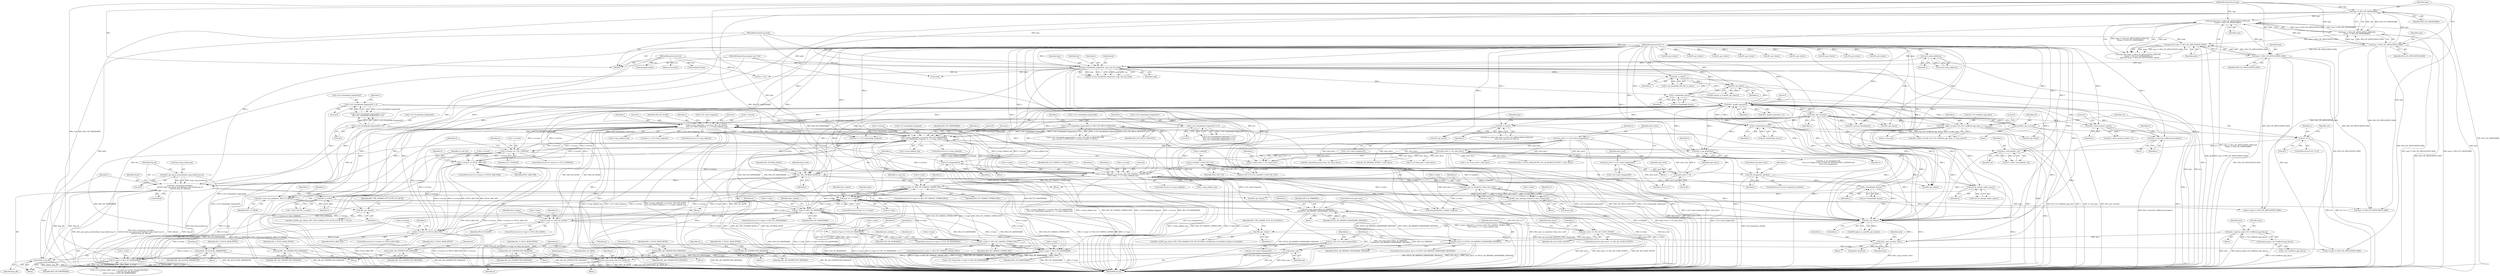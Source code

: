 digraph "0_openssl_103b171d8fc282ef435f8de9afbf7782e312961f_3@pointer" {
"1001699" [label="(Call,ssl3_send_alert(s,SSL3_AL_FATAL,al))"];
"1000355" [label="(Call,dtls1_handle_timeout(s))"];
"1001220" [label="(Call,SSL_in_init(s))"];
"1001204" [label="(Call,dtls1_retransmit_message(s,\n\t\t\t\t\t\t\t\t\t\t dtls1_get_queue_priority(frag->msg_header.seq, 0),\n\t\t\t\t\t\t\t\t\t\t frag_off, &found))"];
"1000374" [label="(Call,dtls1_get_record(s))"];
"1000157" [label="(MethodParameterIn,SSL *s)"];
"1001067" [label="(Call,s->msg_callback(0, s->version, SSL3_RT_ALERT, \n\t\t\t\ts->d1->alert_fragment, 2, s, s->msg_callback_arg))"];
"1000916" [label="(Call,s->msg_callback(0, s->version, SSL3_RT_HANDSHAKE, \n\t\t\t\ts->d1->handshake_fragment, 4, s, s->msg_callback_arg))"];
"1001598" [label="(Call,s->version == TLS1_VERSION)"];
"1001414" [label="(Call,s->version == DTLS1_BAD_VER)"];
"1001323" [label="(Call,s->version == DTLS1_BAD_VER)"];
"1001368" [label="(Call,s->msg_callback(0, s->version, SSL3_RT_CHANGE_CIPHER_SPEC, \n\t\t\t\trr->data, 1, s, s->msg_callback_arg))"];
"1001305" [label="(Call,rr->type == SSL3_RT_CHANGE_CIPHER_SPEC)"];
"1000672" [label="(Call,rr->type == SSL3_RT_ALERT)"];
"1000641" [label="(Call,rr->type == SSL3_RT_HANDSHAKE)"];
"1000473" [label="(Call,type == rr->type)"];
"1000216" [label="(Call,have_handshake_fragment(s, type, buf, len, peek))"];
"1000185" [label="(Call,ssl3_setup_buffers(s))"];
"1000192" [label="(Call,type && (type != SSL3_RT_APPLICATION_DATA) && \n\t\t(type != SSL3_RT_HANDSHAKE))"];
"1000198" [label="(Call,type != SSL3_RT_HANDSHAKE)"];
"1000195" [label="(Call,type != SSL3_RT_APPLICATION_DATA)"];
"1000158" [label="(MethodParameterIn,int type)"];
"1000194" [label="(Call,(type != SSL3_RT_APPLICATION_DATA) && \n\t\t(type != SSL3_RT_HANDSHAKE))"];
"1000203" [label="(Call,type != SSL3_RT_APPLICATION_DATA)"];
"1000159" [label="(MethodParameterIn,unsigned char *buf)"];
"1000160" [label="(MethodParameterIn,int len)"];
"1000201" [label="(Call,peek && (type != SSL3_RT_APPLICATION_DATA))"];
"1000161" [label="(MethodParameterIn,int peek)"];
"1000401" [label="(Call,rr->type != SSL3_RT_HANDSHAKE)"];
"1000420" [label="(Call,rr->type != SSL3_RT_HANDSHAKE)"];
"1000732" [label="(Call,rr->type != SSL3_RT_CHANGE_CIPHER_SPEC)"];
"1000703" [label="(Call,rr->type == TLS1_RT_HEARTBEAT)"];
"1001316" [label="(Call,dtls1_get_ccs_header(rr->data, &ccs_hdr))"];
"1001447" [label="(Call,dtls1_get_message_header(rr->data, &msg_hdr))"];
"1001344" [label="(Call,rr->data[0] != SSL3_MT_CCS)"];
"1000886" [label="(Call,s->d1->handshake_fragment[2] != 0)"];
"1000895" [label="(Call,s->d1->handshake_fragment[3] != 0)"];
"1000844" [label="(Call,s->d1->handshake_fragment[0] == SSL3_MT_HELLO_REQUEST)"];
"1000876" [label="(Call,s->d1->handshake_fragment[1] != 0)"];
"1001122" [label="(Call,cb(s, SSL_CB_READ_ALERT, j))"];
"1001115" [label="(Call,j = (alert_level << 8) | alert_descr)"];
"1001117" [label="(Call,(alert_level << 8) | alert_descr)"];
"1001118" [label="(Call,alert_level << 8)"];
"1001037" [label="(Call,alert_level = s->d1->alert_fragment[0])"];
"1001047" [label="(Call,alert_descr = s->d1->alert_fragment[1])"];
"1001206" [label="(Call,dtls1_get_queue_priority(frag->msg_header.seq, 0))"];
"1001201" [label="(Call,n2l3(p, frag_off))"];
"1001198" [label="(Call,n2s(p, seq))"];
"1001188" [label="(Call,*p = &(s->d1->alert_fragment[2]))"];
"1000971" [label="(Call,s->handshake_func(s))"];
"1000966" [label="(Call,ssl3_renegotiate_check(s))"];
"1000963" [label="(Call,ssl3_renegotiate(s))"];
"1000934" [label="(Call,SSL_is_init_finished(s))"];
"1000235" [label="(Call,SSL_get_rbio(s))"];
"1000231" [label="(Call,SSL_in_init(s))"];
"1000383" [label="(Call,dtls1_read_failed(s, ret))"];
"1000377" [label="(Call,ret <= 0)"];
"1000372" [label="(Call,ret=dtls1_get_record(s))"];
"1001535" [label="(Call,s->handshake_func(s))"];
"1000428" [label="(Call,dtls1_buffer_record(s, &(s->d1->buffered_app_data), rr->seq_num))"];
"1001223" [label="(Call,ssl3_send_alert(s,SSL3_AL_WARNING,\n\t\t\t\t\t\tDTLS1_AD_MISSING_HANDSHAKE_MESSAGE))"];
"1001181" [label="(Call,alert_descr == DTLS1_AD_MISSING_HANDSHAKE_MESSAGE)"];
"1001139" [label="(Call,alert_descr == SSL_AD_CLOSE_NOTIFY)"];
"1000259" [label="(Call,s->handshake_func(s))"];
"1001426" [label="(Call,SSL_get_wbio(s))"];
"1001410" [label="(Call,dtls1_reset_seq_numbers(s, SSL3_CC_READ))"];
"1001407" [label="(Call,ssl3_do_change_cipher_spec(s))"];
"1001485" [label="(Call,dtls1_retransmit_buffered_messages(s))"];
"1001479" [label="(Call,dtls1_check_timeout_num(s))"];
"1000344" [label="(Call,dtls1_copy_record(s, item))"];
"1000333" [label="(Call,SSL_get_rbio(s))"];
"1000321" [label="(Call,SSL_get_rbio(s))"];
"1000306" [label="(Call,item = pqueue_pop(s->d1->buffered_app_data.q))"];
"1000308" [label="(Call,pqueue_pop(s->d1->buffered_app_data.q))"];
"1000481" [label="(Call,SSL_in_init(s))"];
"1001277" [label="(Call,al=SSL_AD_ILLEGAL_PARAMETER)"];
"1001620" [label="(Call,al=SSL_AD_UNEXPECTED_MESSAGE)"];
"1000493" [label="(Call,al=SSL_AD_UNEXPECTED_MESSAGE)"];
"1001610" [label="(Call,al=SSL_AD_UNEXPECTED_MESSAGE)"];
"1000769" [label="(Call,al=SSL_AD_UNEXPECTED_MESSAGE)"];
"1001691" [label="(Call,al=SSL_AD_UNEXPECTED_MESSAGE)"];
"1001116" [label="(Identifier,j)"];
"1001693" [label="(Identifier,SSL_AD_UNEXPECTED_MESSAGE)"];
"1001080" [label="(Call,s->msg_callback_arg)"];
"1000967" [label="(Identifier,s)"];
"1001183" [label="(Identifier,DTLS1_AD_MISSING_HANDSHAKE_MESSAGE)"];
"1001246" [label="(Call,SSLerr(SSL_F_DTLS1_READ_BYTES, SSL_AD_REASON_OFFSET + alert_descr))"];
"1000731" [label="(ControlStructure,if (rr->type != SSL3_RT_CHANGE_CIPHER_SPEC))"];
"1000335" [label="(Identifier,BIO_CTRL_DGRAM_SCTP_SET_RCVINFO)"];
"1000604" [label="(Call,SSL_get_rbio(s))"];
"1001445" [label="(Block,)"];
"1001374" [label="(Call,rr->data)"];
"1001069" [label="(Call,s->version)"];
"1001079" [label="(Identifier,s)"];
"1000472" [label="(ControlStructure,if (type == rr->type))"];
"1000739" [label="(Call,rr->type == SSL3_RT_APPLICATION_DATA)"];
"1000375" [label="(Identifier,s)"];
"1000405" [label="(Identifier,SSL3_RT_HANDSHAKE)"];
"1001147" [label="(Identifier,s)"];
"1001377" [label="(Literal,1)"];
"1000736" [label="(Identifier,SSL3_RT_CHANGE_CIPHER_SPEC)"];
"1000497" [label="(Identifier,SSL_F_DTLS1_READ_BYTES)"];
"1001203" [label="(Identifier,frag_off)"];
"1001614" [label="(Identifier,SSL_F_DTLS1_READ_BYTES)"];
"1001415" [label="(Call,s->version)"];
"1000972" [label="(Identifier,s)"];
"1000732" [label="(Call,rr->type != SSL3_RT_CHANGE_CIPHER_SPEC)"];
"1001602" [label="(Identifier,TLS1_VERSION)"];
"1001121" [label="(Identifier,alert_descr)"];
"1001201" [label="(Call,n2l3(p, frag_off))"];
"1000429" [label="(Identifier,s)"];
"1001248" [label="(Call,SSL_AD_REASON_OFFSET + alert_descr)"];
"1001486" [label="(Identifier,s)"];
"1001181" [label="(Call,alert_descr == DTLS1_AD_MISSING_HANDSHAKE_MESSAGE)"];
"1000485" [label="(Identifier,type)"];
"1000345" [label="(Identifier,s)"];
"1000259" [label="(Call,s->handshake_func(s))"];
"1001707" [label="(MethodReturn,int)"];
"1001536" [label="(Identifier,s)"];
"1001204" [label="(Call,dtls1_retransmit_message(s,\n\t\t\t\t\t\t\t\t\t\t dtls1_get_queue_priority(frag->msg_header.seq, 0),\n\t\t\t\t\t\t\t\t\t\t frag_off, &found))"];
"1000964" [label="(Identifier,s)"];
"1000306" [label="(Call,item = pqueue_pop(s->d1->buffered_app_data.q))"];
"1000843" [label="(Call,(s->d1->handshake_fragment[0] == SSL3_MT_HELLO_REQUEST) &&\n\t\t(s->session != NULL) && (s->session->cipher != NULL))"];
"1000886" [label="(Call,s->d1->handshake_fragment[2] != 0)"];
"1001037" [label="(Call,alert_level = s->d1->alert_fragment[0])"];
"1000334" [label="(Identifier,s)"];
"1001622" [label="(Identifier,SSL_AD_UNEXPECTED_MESSAGE)"];
"1001124" [label="(Identifier,SSL_CB_READ_ALERT)"];
"1001223" [label="(Call,ssl3_send_alert(s,SSL3_AL_WARNING,\n\t\t\t\t\t\tDTLS1_AD_MISSING_HANDSHAKE_MESSAGE))"];
"1000705" [label="(Identifier,rr)"];
"1000928" [label="(Identifier,s)"];
"1000737" [label="(Block,)"];
"1001413" [label="(ControlStructure,if (s->version == DTLS1_BAD_VER))"];
"1001317" [label="(Call,rr->data)"];
"1001284" [label="(ControlStructure,goto start;)"];
"1000709" [label="(Call,dtls1_process_heartbeat(s))"];
"1001322" [label="(ControlStructure,if (s->version == DTLS1_BAD_VER))"];
"1000934" [label="(Call,SSL_is_init_finished(s))"];
"1001141" [label="(Identifier,SSL_AD_CLOSE_NOTIFY)"];
"1001364" [label="(ControlStructure,if (s->msg_callback))"];
"1000377" [label="(Call,ret <= 0)"];
"1000344" [label="(Call,dtls1_copy_record(s, item))"];
"1001329" [label="(Identifier,ccs_hdr_len)"];
"1000234" [label="(Call,BIO_dgram_is_sctp(SSL_get_rbio(s)))"];
"1000771" [label="(Identifier,SSL_AD_UNEXPECTED_MESSAGE)"];
"1001345" [label="(Call,rr->data[0])"];
"1001448" [label="(Call,rr->data)"];
"1001026" [label="(ControlStructure,goto start;)"];
"1000494" [label="(Identifier,al)"];
"1001478" [label="(Call,dtls1_check_timeout_num(s) < 0)"];
"1000158" [label="(MethodParameterIn,int type)"];
"1000196" [label="(Identifier,type)"];
"1000346" [label="(Identifier,item)"];
"1001139" [label="(Call,alert_descr == SSL_AD_CLOSE_NOTIFY)"];
"1001078" [label="(Literal,2)"];
"1000193" [label="(Identifier,type)"];
"1001309" [label="(Identifier,SSL3_RT_CHANGE_CIPHER_SPEC)"];
"1000414" [label="(Call,s->s3->change_cipher_spec /* set when we receive ChangeCipherSpec,\n\t                               * reset by ssl3_get_finished */\n\t\t&& (rr->type != SSL3_RT_HANDSHAKE))"];
"1001700" [label="(Identifier,s)"];
"1000378" [label="(Identifier,ret)"];
"1000599" [label="(Call,SSL_get_rbio(s))"];
"1001479" [label="(Call,dtls1_check_timeout_num(s))"];
"1000321" [label="(Call,SSL_get_rbio(s))"];
"1001224" [label="(Identifier,s)"];
"1001127" [label="(Call,alert_level == 1)"];
"1000218" [label="(Identifier,type)"];
"1000648" [label="(Identifier,dest_maxlen)"];
"1000354" [label="(Call,dtls1_handle_timeout(s) > 0)"];
"1001207" [label="(Call,frag->msg_header.seq)"];
"1001699" [label="(Call,ssl3_send_alert(s,SSL3_AL_FATAL,al))"];
"1000686" [label="(Call,dest = s->d1->alert_fragment)"];
"1000707" [label="(Identifier,TLS1_RT_HEARTBEAT)"];
"1001059" [label="(Identifier,s)"];
"1000205" [label="(Identifier,SSL3_RT_APPLICATION_DATA)"];
"1000236" [label="(Identifier,s)"];
"1000501" [label="(Call,len <= 0)"];
"1000674" [label="(Identifier,rr)"];
"1001324" [label="(Call,s->version)"];
"1001427" [label="(Identifier,s)"];
"1001182" [label="(Identifier,alert_descr)"];
"1000702" [label="(ControlStructure,if (rr->type == TLS1_RT_HEARTBEAT))"];
"1000965" [label="(ControlStructure,if (ssl3_renegotiate_check(s)))"];
"1001373" [label="(Identifier,SSL3_RT_CHANGE_CIPHER_SPEC)"];
"1000317" [label="(Identifier,item)"];
"1001035" [label="(Block,)"];
"1001368" [label="(Call,s->msg_callback(0, s->version, SSL3_RT_CHANGE_CIPHER_SPEC, \n\t\t\t\trr->data, 1, s, s->msg_callback_arg))"];
"1001222" [label="(Block,)"];
"1001225" [label="(Identifier,SSL3_AL_WARNING)"];
"1001305" [label="(Call,rr->type == SSL3_RT_CHANGE_CIPHER_SPEC)"];
"1001581" [label="(Call,SSL_get_rbio(s))"];
"1000420" [label="(Call,rr->type != SSL3_RT_HANDSHAKE)"];
"1000642" [label="(Call,rr->type)"];
"1001406" [label="(Call,!ssl3_do_change_cipher_spec(s))"];
"1001612" [label="(Identifier,SSL_AD_UNEXPECTED_MESSAGE)"];
"1000484" [label="(Call,type == SSL3_RT_APPLICATION_DATA)"];
"1000963" [label="(Call,ssl3_renegotiate(s))"];
"1000257" [label="(Call,i=s->handshake_func(s))"];
"1000357" [label="(Literal,0)"];
"1000704" [label="(Call,rr->type)"];
"1001599" [label="(Call,s->version)"];
"1000473" [label="(Call,type == rr->type)"];
"1001226" [label="(Identifier,DTLS1_AD_MISSING_HANDSHAKE_MESSAGE)"];
"1000322" [label="(Identifier,s)"];
"1001140" [label="(Identifier,alert_descr)"];
"1001323" [label="(Call,s->version == DTLS1_BAD_VER)"];
"1000570" [label="(Call,SSL_get_rbio(s))"];
"1001422" [label="(Identifier,s)"];
"1000734" [label="(Identifier,rr)"];
"1001131" [label="(Call,s->s3->warn_alert = alert_descr)"];
"1000194" [label="(Call,(type != SSL3_RT_APPLICATION_DATA) && \n\t\t(type != SSL3_RT_HANDSHAKE))"];
"1001325" [label="(Identifier,s)"];
"1000191" [label="(Call,(type && (type != SSL3_RT_APPLICATION_DATA) && \n\t\t(type != SSL3_RT_HANDSHAKE)) ||\n\t    (peek && (type != SSL3_RT_APPLICATION_DATA)))"];
"1000537" [label="(Call,!peek)"];
"1000162" [label="(Block,)"];
"1000157" [label="(MethodParameterIn,SSL *s)"];
"1000384" [label="(Identifier,s)"];
"1001200" [label="(Identifier,seq)"];
"1000235" [label="(Call,SSL_get_rbio(s))"];
"1000741" [label="(Identifier,rr)"];
"1000733" [label="(Call,rr->type)"];
"1001189" [label="(Identifier,p)"];
"1000232" [label="(Identifier,s)"];
"1001047" [label="(Call,alert_descr = s->d1->alert_fragment[1])"];
"1001072" [label="(Identifier,SSL3_RT_ALERT)"];
"1000427" [label="(Call,dtls1_buffer_record(s, &(s->d1->buffered_app_data), rr->seq_num)<0)"];
"1001306" [label="(Call,rr->type)"];
"1000655" [label="(Call,dest = s->d1->handshake_fragment)"];
"1001184" [label="(Block,)"];
"1000856" [label="(Identifier,s)"];
"1001278" [label="(Identifier,al)"];
"1001425" [label="(Call,BIO_ctrl(SSL_get_wbio(s), BIO_CTRL_DGRAM_SCTP_AUTH_CCS_RCVD, 1, NULL))"];
"1000641" [label="(Call,rr->type == SSL3_RT_HANDSHAKE)"];
"1000184" [label="(Call,!ssl3_setup_buffers(s))"];
"1000966" [label="(Call,ssl3_renegotiate_check(s))"];
"1000383" [label="(Call,dtls1_read_failed(s, ret))"];
"1000195" [label="(Call,type != SSL3_RT_APPLICATION_DATA)"];
"1000773" [label="(Identifier,SSL_F_DTLS1_READ_BYTES)"];
"1000318" [label="(Block,)"];
"1000614" [label="(Call,SSL_get_rbio(s))"];
"1000351" [label="(Call,pitem_free(item))"];
"1001277" [label="(Call,al=SSL_AD_ILLEGAL_PARAMETER)"];
"1000917" [label="(Literal,0)"];
"1001086" [label="(Identifier,s)"];
"1000401" [label="(Call,rr->type != SSL3_RT_HANDSHAKE)"];
"1000725" [label="(Call,SSL_get_rbio(s))"];
"1001610" [label="(Call,al=SSL_AD_UNEXPECTED_MESSAGE)"];
"1001281" [label="(Identifier,SSL_F_DTLS1_READ_BYTES)"];
"1001535" [label="(Call,s->handshake_func(s))"];
"1000192" [label="(Call,type && (type != SSL3_RT_APPLICATION_DATA) && \n\t\t(type != SSL3_RT_HANDSHAKE))"];
"1001621" [label="(Identifier,al)"];
"1001205" [label="(Identifier,s)"];
"1001691" [label="(Call,al=SSL_AD_UNEXPECTED_MESSAGE)"];
"1001117" [label="(Call,(alert_level << 8) | alert_descr)"];
"1000508" [label="(Call,(unsigned int)len)"];
"1001386" [label="(Identifier,s)"];
"1000402" [label="(Call,rr->type)"];
"1001038" [label="(Identifier,alert_level)"];
"1000845" [label="(Call,s->d1->handshake_fragment[0])"];
"1001411" [label="(Identifier,s)"];
"1001595" [label="(Block,)"];
"1001316" [label="(Call,dtls1_get_ccs_header(rr->data, &ccs_hdr))"];
"1001426" [label="(Call,SSL_get_wbio(s))"];
"1000504" [label="(Return,return(len);)"];
"1000398" [label="(Identifier,s)"];
"1000307" [label="(Identifier,item)"];
"1001049" [label="(Call,s->d1->alert_fragment[1])"];
"1001335" [label="(Identifier,rr)"];
"1000481" [label="(Call,SSL_in_init(s))"];
"1001489" [label="(Identifier,rr)"];
"1000226" [label="(Call,!s->in_handshake && SSL_in_init(s))"];
"1000645" [label="(Identifier,SSL3_RT_HANDSHAKE)"];
"1001239" [label="(Call,s->s3->fatal_alert = alert_descr)"];
"1000573" [label="(Call,rr->type == SSL3_RT_APPLICATION_DATA)"];
"1001451" [label="(Call,&msg_hdr)"];
"1000492" [label="(Block,)"];
"1000970" [label="(Identifier,i)"];
"1001703" [label="(JumpTarget,err:)"];
"1000630" [label="(Identifier,dest_maxlen)"];
"1001123" [label="(Identifier,s)"];
"1001180" [label="(ControlStructure,if (alert_descr == DTLS1_AD_MISSING_HANDSHAKE_MESSAGE))"];
"1001149" [label="(Call,SSL_get_rbio(s))"];
"1000875" [label="(Call,(s->d1->handshake_fragment[1] != 0) ||\n\t\t\t(s->d1->handshake_fragment[2] != 0) ||\n\t\t\t(s->d1->handshake_fragment[3] != 0))"];
"1000428" [label="(Call,dtls1_buffer_record(s, &(s->d1->buffered_app_data), rr->seq_num))"];
"1001407" [label="(Call,ssl3_do_change_cipher_spec(s))"];
"1000927" [label="(Literal,4)"];
"1000332" [label="(Call,BIO_ctrl(SSL_get_rbio(s), BIO_CTRL_DGRAM_SCTP_SET_RCVINFO, sizeof(rdata->recordinfo), &rdata->recordinfo))"];
"1000260" [label="(Identifier,s)"];
"1000918" [label="(Call,s->version)"];
"1000371" [label="(Block,)"];
"1000876" [label="(Call,s->d1->handshake_fragment[1] != 0)"];
"1000308" [label="(Call,pqueue_pop(s->d1->buffered_app_data.q))"];
"1001416" [label="(Identifier,s)"];
"1000935" [label="(Identifier,s)"];
"1000199" [label="(Identifier,type)"];
"1000596" [label="(Call,SSL_get_rbio(s))"];
"1000679" [label="(Identifier,dest_maxlen)"];
"1001378" [label="(Identifier,s)"];
"1000769" [label="(Call,al=SSL_AD_UNEXPECTED_MESSAGE)"];
"1000770" [label="(Identifier,al)"];
"1001690" [label="(Block,)"];
"1000480" [label="(Call,SSL_in_init(s) && (type == SSL3_RT_APPLICATION_DATA) &&\n\t\t\t(s->enc_read_ctx == NULL))"];
"1000424" [label="(Identifier,SSL3_RT_HANDSHAKE)"];
"1000884" [label="(Literal,0)"];
"1001119" [label="(Identifier,alert_level)"];
"1000333" [label="(Call,SSL_get_rbio(s))"];
"1001338" [label="(Call,(rr->off != 0) || (rr->data[0] != SSL3_MT_CCS))"];
"1000198" [label="(Call,type != SSL3_RT_HANDSHAKE)"];
"1000755" [label="(Call,SSL_get_rbio(s))"];
"1001418" [label="(Identifier,DTLS1_BAD_VER)"];
"1000672" [label="(Call,rr->type == SSL3_RT_ALERT)"];
"1000376" [label="(ControlStructure,if (ret <= 0))"];
"1000382" [label="(Identifier,ret)"];
"1001168" [label="(Call,SSL_get_rbio(s))"];
"1001414" [label="(Call,s->version == DTLS1_BAD_VER)"];
"1001190" [label="(Call,&(s->d1->alert_fragment[2]))"];
"1000916" [label="(Call,s->msg_callback(0, s->version, SSL3_RT_HANDSHAKE, \n\t\t\t\ts->d1->handshake_fragment, 4, s, s->msg_callback_arg))"];
"1001304" [label="(ControlStructure,if (rr->type == SSL3_RT_CHANGE_CIPHER_SPEC))"];
"1000474" [label="(Identifier,type)"];
"1001476" [label="(Block,)"];
"1000971" [label="(Call,s->handshake_func(s))"];
"1000903" [label="(Literal,0)"];
"1000379" [label="(Literal,0)"];
"1000161" [label="(MethodParameterIn,int peek)"];
"1000186" [label="(Identifier,s)"];
"1001447" [label="(Call,dtls1_get_message_header(rr->data, &msg_hdr))"];
"1001276" [label="(Block,)"];
"1000525" [label="(Call,memcpy(buf,&(rr->data[rr->off]),n))"];
"1000877" [label="(Call,s->d1->handshake_fragment[1])"];
"1001327" [label="(Identifier,DTLS1_BAD_VER)"];
"1001428" [label="(Identifier,BIO_CTRL_DGRAM_SCTP_AUTH_CCS_RCVD)"];
"1001199" [label="(Identifier,p)"];
"1000844" [label="(Call,s->d1->handshake_fragment[0] == SSL3_MT_HELLO_REQUEST)"];
"1001597" [label="(ControlStructure,if (s->version == TLS1_VERSION))"];
"1000475" [label="(Call,rr->type)"];
"1000197" [label="(Identifier,SSL3_RT_APPLICATION_DATA)"];
"1001695" [label="(Identifier,SSL_F_DTLS1_READ_BYTES)"];
"1001220" [label="(Call,SSL_in_init(s))"];
"1001611" [label="(Identifier,al)"];
"1001219" [label="(Identifier,found)"];
"1000349" [label="(Identifier,item)"];
"1000304" [label="(Block,)"];
"1001115" [label="(Call,j = (alert_level << 8) | alert_descr)"];
"1000495" [label="(Identifier,SSL_AD_UNEXPECTED_MESSAGE)"];
"1000320" [label="(Call,BIO_dgram_is_sctp(SSL_get_rbio(s)))"];
"1001412" [label="(Identifier,SSL3_CC_READ)"];
"1001692" [label="(Identifier,al)"];
"1000372" [label="(Call,ret=dtls1_get_record(s))"];
"1001122" [label="(Call,cb(s, SSL_CB_READ_ALERT, j))"];
"1000220" [label="(Identifier,len)"];
"1001188" [label="(Call,*p = &(s->d1->alert_fragment[2]))"];
"1000941" [label="(Identifier,s)"];
"1001598" [label="(Call,s->version == TLS1_VERSION)"];
"1000929" [label="(Call,s->msg_callback_arg)"];
"1000640" [label="(ControlStructure,if (rr->type == SSL3_RT_HANDSHAKE))"];
"1000852" [label="(Identifier,SSL3_MT_HELLO_REQUEST)"];
"1000933" [label="(Call,SSL_is_init_finished(s) &&\n\t\t\t!(s->s3->flags & SSL3_FLAGS_NO_RENEGOTIATE_CIPHERS) &&\n\t\t\t!s->s3->renegotiate)"];
"1001213" [label="(Identifier,frag_off)"];
"1000214" [label="(Call,ret = have_handshake_fragment(s, type, buf, len, peek))"];
"1001251" [label="(Call,BIO_snprintf(tmp,sizeof tmp,\"%d\",alert_descr))"];
"1001481" [label="(Literal,0)"];
"1000221" [label="(Identifier,peek)"];
"1001437" [label="(Identifier,s)"];
"1000894" [label="(Literal,0)"];
"1000430" [label="(Call,&(s->d1->buffered_app_data))"];
"1001379" [label="(Call,s->msg_callback_arg)"];
"1000673" [label="(Call,rr->type)"];
"1000160" [label="(MethodParameterIn,int len)"];
"1000202" [label="(Identifier,peek)"];
"1001314" [label="(Identifier,ccs_hdr_len)"];
"1000895" [label="(Call,s->d1->handshake_fragment[3] != 0)"];
"1000778" [label="(Identifier,dest_maxlen)"];
"1000204" [label="(Identifier,type)"];
"1000890" [label="(Identifier,s)"];
"1000385" [label="(Identifier,ret)"];
"1001017" [label="(Call,SSL_get_rbio(s))"];
"1001620" [label="(Call,al=SSL_AD_UNEXPECTED_MESSAGE)"];
"1001165" [label="(Call,SSL_get_rbio(s))"];
"1000722" [label="(Call,SSL_get_rbio(s))"];
"1001202" [label="(Identifier,p)"];
"1000203" [label="(Call,type != SSL3_RT_APPLICATION_DATA)"];
"1001146" [label="(Call,SSL_get_rbio(s))"];
"1001370" [label="(Call,s->version)"];
"1000201" [label="(Call,peek && (type != SSL3_RT_APPLICATION_DATA))"];
"1000710" [label="(Identifier,s)"];
"1001701" [label="(Identifier,SSL3_AL_FATAL)"];
"1000676" [label="(Identifier,SSL3_RT_ALERT)"];
"1001456" [label="(Identifier,rr)"];
"1001073" [label="(Call,s->d1->alert_fragment)"];
"1001214" [label="(Call,&found)"];
"1000355" [label="(Call,dtls1_handle_timeout(s))"];
"1001221" [label="(Identifier,s)"];
"1000185" [label="(Call,ssl3_setup_buffers(s))"];
"1001485" [label="(Call,dtls1_retransmit_buffered_messages(s))"];
"1001212" [label="(Literal,0)"];
"1000969" [label="(Call,i=s->handshake_func(s))"];
"1001533" [label="(Call,i=s->handshake_func(s))"];
"1001606" [label="(Identifier,rr)"];
"1000671" [label="(ControlStructure,if (rr->type == SSL3_RT_ALERT))"];
"1000885" [label="(Call,(s->d1->handshake_fragment[2] != 0) ||\n\t\t\t(s->d1->handshake_fragment[3] != 0))"];
"1000912" [label="(ControlStructure,if (s->msg_callback))"];
"1000381" [label="(Call,ret = dtls1_read_failed(s, ret))"];
"1001344" [label="(Call,rr->data[0] != SSL3_MT_CCS)"];
"1001206" [label="(Call,dtls1_get_queue_priority(frag->msg_header.seq, 0))"];
"1000159" [label="(MethodParameterIn,unsigned char *buf)"];
"1000439" [label="(Literal,0)"];
"1000922" [label="(Call,s->d1->handshake_fragment)"];
"1000217" [label="(Identifier,s)"];
"1000899" [label="(Identifier,s)"];
"1001125" [label="(Identifier,j)"];
"1001217" [label="(Call,! found  && SSL_in_init(s))"];
"1001120" [label="(Literal,8)"];
"1001410" [label="(Call,dtls1_reset_seq_numbers(s, SSL3_CC_READ))"];
"1000216" [label="(Call,have_handshake_fragment(s, type, buf, len, peek))"];
"1001138" [label="(ControlStructure,if (alert_descr == SSL_AD_CLOSE_NOTIFY))"];
"1001039" [label="(Call,s->d1->alert_fragment[0])"];
"1000493" [label="(Call,al=SSL_AD_UNEXPECTED_MESSAGE)"];
"1001480" [label="(Identifier,s)"];
"1001063" [label="(ControlStructure,if (s->msg_callback))"];
"1000951" [label="(Block,)"];
"1001624" [label="(Identifier,SSL_F_DTLS1_READ_BYTES)"];
"1000200" [label="(Identifier,SSL3_RT_HANDSHAKE)"];
"1000887" [label="(Call,s->d1->handshake_fragment[2])"];
"1000309" [label="(Call,s->d1->buffered_app_data.q)"];
"1001114" [label="(Block,)"];
"1001702" [label="(Identifier,al)"];
"1000374" [label="(Call,dtls1_get_record(s))"];
"1001369" [label="(Literal,0)"];
"1001408" [label="(Identifier,s)"];
"1001067" [label="(Call,s->msg_callback(0, s->version, SSL3_RT_ALERT, \n\t\t\t\ts->d1->alert_fragment, 2, s, s->msg_callback_arg))"];
"1000522" [label="(Call,(unsigned int)len)"];
"1001279" [label="(Identifier,SSL_AD_ILLEGAL_PARAMETER)"];
"1001128" [label="(Identifier,alert_level)"];
"1000896" [label="(Call,s->d1->handshake_fragment[3])"];
"1000921" [label="(Identifier,SSL3_RT_HANDSHAKE)"];
"1000703" [label="(Call,rr->type == TLS1_RT_HEARTBEAT)"];
"1001320" [label="(Call,&ccs_hdr)"];
"1000436" [label="(Call,rr->seq_num)"];
"1001350" [label="(Identifier,SSL3_MT_CCS)"];
"1001068" [label="(Literal,0)"];
"1000219" [label="(Identifier,buf)"];
"1001048" [label="(Identifier,alert_descr)"];
"1000395" [label="(Call,s->d1->listen && rr->type != SSL3_RT_HANDSHAKE)"];
"1001198" [label="(Call,n2s(p, seq))"];
"1001310" [label="(Block,)"];
"1000356" [label="(Identifier,s)"];
"1000231" [label="(Call,SSL_in_init(s))"];
"1000373" [label="(Identifier,ret)"];
"1000482" [label="(Identifier,s)"];
"1001118" [label="(Call,alert_level << 8)"];
"1000421" [label="(Call,rr->type)"];
"1001699" -> "1000162"  [label="AST: "];
"1001699" -> "1001702"  [label="CFG: "];
"1001700" -> "1001699"  [label="AST: "];
"1001701" -> "1001699"  [label="AST: "];
"1001702" -> "1001699"  [label="AST: "];
"1001703" -> "1001699"  [label="CFG: "];
"1001699" -> "1001707"  [label="DDG: ssl3_send_alert(s,SSL3_AL_FATAL,al)"];
"1001699" -> "1001707"  [label="DDG: s"];
"1001699" -> "1001707"  [label="DDG: al"];
"1001699" -> "1001707"  [label="DDG: SSL3_AL_FATAL"];
"1000355" -> "1001699"  [label="DDG: s"];
"1000374" -> "1001699"  [label="DDG: s"];
"1001067" -> "1001699"  [label="DDG: s"];
"1000481" -> "1001699"  [label="DDG: s"];
"1001122" -> "1001699"  [label="DDG: s"];
"1000157" -> "1001699"  [label="DDG: s"];
"1001277" -> "1001699"  [label="DDG: al"];
"1001620" -> "1001699"  [label="DDG: al"];
"1000493" -> "1001699"  [label="DDG: al"];
"1001610" -> "1001699"  [label="DDG: al"];
"1000769" -> "1001699"  [label="DDG: al"];
"1001691" -> "1001699"  [label="DDG: al"];
"1000355" -> "1000354"  [label="AST: "];
"1000355" -> "1000356"  [label="CFG: "];
"1000356" -> "1000355"  [label="AST: "];
"1000357" -> "1000355"  [label="CFG: "];
"1000355" -> "1001707"  [label="DDG: s"];
"1000355" -> "1000321"  [label="DDG: s"];
"1000355" -> "1000354"  [label="DDG: s"];
"1001220" -> "1000355"  [label="DDG: s"];
"1000971" -> "1000355"  [label="DDG: s"];
"1000374" -> "1000355"  [label="DDG: s"];
"1000934" -> "1000355"  [label="DDG: s"];
"1001204" -> "1000355"  [label="DDG: s"];
"1000235" -> "1000355"  [label="DDG: s"];
"1000383" -> "1000355"  [label="DDG: s"];
"1000216" -> "1000355"  [label="DDG: s"];
"1000966" -> "1000355"  [label="DDG: s"];
"1001535" -> "1000355"  [label="DDG: s"];
"1000231" -> "1000355"  [label="DDG: s"];
"1001067" -> "1000355"  [label="DDG: s"];
"1000428" -> "1000355"  [label="DDG: s"];
"1001223" -> "1000355"  [label="DDG: s"];
"1000259" -> "1000355"  [label="DDG: s"];
"1001122" -> "1000355"  [label="DDG: s"];
"1001426" -> "1000355"  [label="DDG: s"];
"1001485" -> "1000355"  [label="DDG: s"];
"1000344" -> "1000355"  [label="DDG: s"];
"1001368" -> "1000355"  [label="DDG: s"];
"1000157" -> "1000355"  [label="DDG: s"];
"1000355" -> "1000374"  [label="DDG: s"];
"1000355" -> "1000428"  [label="DDG: s"];
"1000355" -> "1000481"  [label="DDG: s"];
"1000355" -> "1000709"  [label="DDG: s"];
"1000355" -> "1000755"  [label="DDG: s"];
"1000355" -> "1000916"  [label="DDG: s"];
"1000355" -> "1000934"  [label="DDG: s"];
"1000355" -> "1001067"  [label="DDG: s"];
"1000355" -> "1001122"  [label="DDG: s"];
"1000355" -> "1001146"  [label="DDG: s"];
"1000355" -> "1001204"  [label="DDG: s"];
"1000355" -> "1001368"  [label="DDG: s"];
"1000355" -> "1001407"  [label="DDG: s"];
"1000355" -> "1001479"  [label="DDG: s"];
"1000355" -> "1001535"  [label="DDG: s"];
"1001220" -> "1001217"  [label="AST: "];
"1001220" -> "1001221"  [label="CFG: "];
"1001221" -> "1001220"  [label="AST: "];
"1001217" -> "1001220"  [label="CFG: "];
"1001220" -> "1000321"  [label="DDG: s"];
"1001220" -> "1001217"  [label="DDG: s"];
"1001204" -> "1001220"  [label="DDG: s"];
"1000157" -> "1001220"  [label="DDG: s"];
"1001220" -> "1001223"  [label="DDG: s"];
"1001204" -> "1001184"  [label="AST: "];
"1001204" -> "1001214"  [label="CFG: "];
"1001205" -> "1001204"  [label="AST: "];
"1001206" -> "1001204"  [label="AST: "];
"1001213" -> "1001204"  [label="AST: "];
"1001214" -> "1001204"  [label="AST: "];
"1001219" -> "1001204"  [label="CFG: "];
"1001204" -> "1001707"  [label="DDG: frag_off"];
"1001204" -> "1001707"  [label="DDG: dtls1_get_queue_priority(frag->msg_header.seq, 0)"];
"1001204" -> "1001707"  [label="DDG: dtls1_retransmit_message(s,\n\t\t\t\t\t\t\t\t\t\t dtls1_get_queue_priority(frag->msg_header.seq, 0),\n\t\t\t\t\t\t\t\t\t\t frag_off, &found)"];
"1001204" -> "1001707"  [label="DDG: &found"];
"1001204" -> "1000321"  [label="DDG: s"];
"1001204" -> "1001201"  [label="DDG: frag_off"];
"1000374" -> "1001204"  [label="DDG: s"];
"1001067" -> "1001204"  [label="DDG: s"];
"1001122" -> "1001204"  [label="DDG: s"];
"1000157" -> "1001204"  [label="DDG: s"];
"1001206" -> "1001204"  [label="DDG: frag->msg_header.seq"];
"1001206" -> "1001204"  [label="DDG: 0"];
"1001201" -> "1001204"  [label="DDG: frag_off"];
"1001204" -> "1001223"  [label="DDG: s"];
"1000374" -> "1000372"  [label="AST: "];
"1000374" -> "1000375"  [label="CFG: "];
"1000375" -> "1000374"  [label="AST: "];
"1000372" -> "1000374"  [label="CFG: "];
"1000374" -> "1001707"  [label="DDG: s"];
"1000374" -> "1000321"  [label="DDG: s"];
"1000374" -> "1000372"  [label="DDG: s"];
"1000157" -> "1000374"  [label="DDG: s"];
"1000374" -> "1000383"  [label="DDG: s"];
"1000374" -> "1000428"  [label="DDG: s"];
"1000374" -> "1000481"  [label="DDG: s"];
"1000374" -> "1000709"  [label="DDG: s"];
"1000374" -> "1000755"  [label="DDG: s"];
"1000374" -> "1000916"  [label="DDG: s"];
"1000374" -> "1000934"  [label="DDG: s"];
"1000374" -> "1001067"  [label="DDG: s"];
"1000374" -> "1001122"  [label="DDG: s"];
"1000374" -> "1001146"  [label="DDG: s"];
"1000374" -> "1001368"  [label="DDG: s"];
"1000374" -> "1001407"  [label="DDG: s"];
"1000374" -> "1001479"  [label="DDG: s"];
"1000374" -> "1001535"  [label="DDG: s"];
"1000157" -> "1000156"  [label="AST: "];
"1000157" -> "1001707"  [label="DDG: s"];
"1000157" -> "1000185"  [label="DDG: s"];
"1000157" -> "1000216"  [label="DDG: s"];
"1000157" -> "1000231"  [label="DDG: s"];
"1000157" -> "1000235"  [label="DDG: s"];
"1000157" -> "1000259"  [label="DDG: s"];
"1000157" -> "1000321"  [label="DDG: s"];
"1000157" -> "1000333"  [label="DDG: s"];
"1000157" -> "1000344"  [label="DDG: s"];
"1000157" -> "1000383"  [label="DDG: s"];
"1000157" -> "1000428"  [label="DDG: s"];
"1000157" -> "1000481"  [label="DDG: s"];
"1000157" -> "1000570"  [label="DDG: s"];
"1000157" -> "1000596"  [label="DDG: s"];
"1000157" -> "1000599"  [label="DDG: s"];
"1000157" -> "1000604"  [label="DDG: s"];
"1000157" -> "1000614"  [label="DDG: s"];
"1000157" -> "1000709"  [label="DDG: s"];
"1000157" -> "1000722"  [label="DDG: s"];
"1000157" -> "1000725"  [label="DDG: s"];
"1000157" -> "1000755"  [label="DDG: s"];
"1000157" -> "1000916"  [label="DDG: s"];
"1000157" -> "1000934"  [label="DDG: s"];
"1000157" -> "1000963"  [label="DDG: s"];
"1000157" -> "1000966"  [label="DDG: s"];
"1000157" -> "1000971"  [label="DDG: s"];
"1000157" -> "1001017"  [label="DDG: s"];
"1000157" -> "1001067"  [label="DDG: s"];
"1000157" -> "1001122"  [label="DDG: s"];
"1000157" -> "1001146"  [label="DDG: s"];
"1000157" -> "1001149"  [label="DDG: s"];
"1000157" -> "1001165"  [label="DDG: s"];
"1000157" -> "1001168"  [label="DDG: s"];
"1000157" -> "1001223"  [label="DDG: s"];
"1000157" -> "1001368"  [label="DDG: s"];
"1000157" -> "1001407"  [label="DDG: s"];
"1000157" -> "1001410"  [label="DDG: s"];
"1000157" -> "1001426"  [label="DDG: s"];
"1000157" -> "1001479"  [label="DDG: s"];
"1000157" -> "1001485"  [label="DDG: s"];
"1000157" -> "1001535"  [label="DDG: s"];
"1000157" -> "1001581"  [label="DDG: s"];
"1001067" -> "1001063"  [label="AST: "];
"1001067" -> "1001080"  [label="CFG: "];
"1001068" -> "1001067"  [label="AST: "];
"1001069" -> "1001067"  [label="AST: "];
"1001072" -> "1001067"  [label="AST: "];
"1001073" -> "1001067"  [label="AST: "];
"1001078" -> "1001067"  [label="AST: "];
"1001079" -> "1001067"  [label="AST: "];
"1001080" -> "1001067"  [label="AST: "];
"1001086" -> "1001067"  [label="CFG: "];
"1001067" -> "1001707"  [label="DDG: s->msg_callback_arg"];
"1001067" -> "1001707"  [label="DDG: s->d1->alert_fragment"];
"1001067" -> "1001707"  [label="DDG: SSL3_RT_ALERT"];
"1001067" -> "1001707"  [label="DDG: s->version"];
"1001067" -> "1001707"  [label="DDG: s->msg_callback(0, s->version, SSL3_RT_ALERT, \n\t\t\t\ts->d1->alert_fragment, 2, s, s->msg_callback_arg)"];
"1001067" -> "1001707"  [label="DDG: s"];
"1001067" -> "1000321"  [label="DDG: s"];
"1001067" -> "1000672"  [label="DDG: SSL3_RT_ALERT"];
"1001067" -> "1000686"  [label="DDG: s->d1->alert_fragment"];
"1001067" -> "1000916"  [label="DDG: s->version"];
"1001067" -> "1000916"  [label="DDG: s->msg_callback_arg"];
"1000916" -> "1001067"  [label="DDG: s->version"];
"1000916" -> "1001067"  [label="DDG: s->msg_callback_arg"];
"1001598" -> "1001067"  [label="DDG: s->version"];
"1001414" -> "1001067"  [label="DDG: s->version"];
"1001323" -> "1001067"  [label="DDG: s->version"];
"1001368" -> "1001067"  [label="DDG: s->version"];
"1001368" -> "1001067"  [label="DDG: s->msg_callback_arg"];
"1000672" -> "1001067"  [label="DDG: SSL3_RT_ALERT"];
"1001067" -> "1001122"  [label="DDG: s"];
"1001067" -> "1001146"  [label="DDG: s"];
"1001067" -> "1001188"  [label="DDG: s->d1->alert_fragment"];
"1001067" -> "1001323"  [label="DDG: s->version"];
"1001067" -> "1001368"  [label="DDG: s->msg_callback_arg"];
"1001067" -> "1001598"  [label="DDG: s->version"];
"1000916" -> "1000912"  [label="AST: "];
"1000916" -> "1000929"  [label="CFG: "];
"1000917" -> "1000916"  [label="AST: "];
"1000918" -> "1000916"  [label="AST: "];
"1000921" -> "1000916"  [label="AST: "];
"1000922" -> "1000916"  [label="AST: "];
"1000927" -> "1000916"  [label="AST: "];
"1000928" -> "1000916"  [label="AST: "];
"1000929" -> "1000916"  [label="AST: "];
"1000935" -> "1000916"  [label="CFG: "];
"1000916" -> "1001707"  [label="DDG: s->version"];
"1000916" -> "1001707"  [label="DDG: SSL3_RT_HANDSHAKE"];
"1000916" -> "1001707"  [label="DDG: s->msg_callback(0, s->version, SSL3_RT_HANDSHAKE, \n\t\t\t\ts->d1->handshake_fragment, 4, s, s->msg_callback_arg)"];
"1000916" -> "1001707"  [label="DDG: s->msg_callback_arg"];
"1000916" -> "1001707"  [label="DDG: s->d1->handshake_fragment"];
"1000916" -> "1000401"  [label="DDG: SSL3_RT_HANDSHAKE"];
"1000916" -> "1000420"  [label="DDG: SSL3_RT_HANDSHAKE"];
"1000916" -> "1000641"  [label="DDG: SSL3_RT_HANDSHAKE"];
"1001598" -> "1000916"  [label="DDG: s->version"];
"1001414" -> "1000916"  [label="DDG: s->version"];
"1001323" -> "1000916"  [label="DDG: s->version"];
"1001368" -> "1000916"  [label="DDG: s->version"];
"1001368" -> "1000916"  [label="DDG: s->msg_callback_arg"];
"1000641" -> "1000916"  [label="DDG: SSL3_RT_HANDSHAKE"];
"1000886" -> "1000916"  [label="DDG: s->d1->handshake_fragment[2]"];
"1000895" -> "1000916"  [label="DDG: s->d1->handshake_fragment[3]"];
"1000844" -> "1000916"  [label="DDG: s->d1->handshake_fragment[0]"];
"1000876" -> "1000916"  [label="DDG: s->d1->handshake_fragment[1]"];
"1000916" -> "1000934"  [label="DDG: s"];
"1000916" -> "1001323"  [label="DDG: s->version"];
"1000916" -> "1001368"  [label="DDG: s->msg_callback_arg"];
"1000916" -> "1001598"  [label="DDG: s->version"];
"1001598" -> "1001597"  [label="AST: "];
"1001598" -> "1001602"  [label="CFG: "];
"1001599" -> "1001598"  [label="AST: "];
"1001602" -> "1001598"  [label="AST: "];
"1001606" -> "1001598"  [label="CFG: "];
"1001611" -> "1001598"  [label="CFG: "];
"1001598" -> "1001707"  [label="DDG: TLS1_VERSION"];
"1001598" -> "1001707"  [label="DDG: s->version"];
"1001598" -> "1001707"  [label="DDG: s->version == TLS1_VERSION"];
"1001598" -> "1001323"  [label="DDG: s->version"];
"1001414" -> "1001598"  [label="DDG: s->version"];
"1001323" -> "1001598"  [label="DDG: s->version"];
"1001368" -> "1001598"  [label="DDG: s->version"];
"1001414" -> "1001413"  [label="AST: "];
"1001414" -> "1001418"  [label="CFG: "];
"1001415" -> "1001414"  [label="AST: "];
"1001418" -> "1001414"  [label="AST: "];
"1001422" -> "1001414"  [label="CFG: "];
"1001427" -> "1001414"  [label="CFG: "];
"1001414" -> "1001707"  [label="DDG: s->version"];
"1001414" -> "1001707"  [label="DDG: DTLS1_BAD_VER"];
"1001414" -> "1001707"  [label="DDG: s->version == DTLS1_BAD_VER"];
"1001414" -> "1001323"  [label="DDG: s->version"];
"1001414" -> "1001323"  [label="DDG: DTLS1_BAD_VER"];
"1001323" -> "1001414"  [label="DDG: s->version"];
"1001323" -> "1001414"  [label="DDG: DTLS1_BAD_VER"];
"1001368" -> "1001414"  [label="DDG: s->version"];
"1001323" -> "1001322"  [label="AST: "];
"1001323" -> "1001327"  [label="CFG: "];
"1001324" -> "1001323"  [label="AST: "];
"1001327" -> "1001323"  [label="AST: "];
"1001329" -> "1001323"  [label="CFG: "];
"1001335" -> "1001323"  [label="CFG: "];
"1001323" -> "1001707"  [label="DDG: s->version"];
"1001323" -> "1001707"  [label="DDG: s->version == DTLS1_BAD_VER"];
"1001323" -> "1001707"  [label="DDG: DTLS1_BAD_VER"];
"1001368" -> "1001323"  [label="DDG: s->version"];
"1001323" -> "1001368"  [label="DDG: s->version"];
"1001368" -> "1001364"  [label="AST: "];
"1001368" -> "1001379"  [label="CFG: "];
"1001369" -> "1001368"  [label="AST: "];
"1001370" -> "1001368"  [label="AST: "];
"1001373" -> "1001368"  [label="AST: "];
"1001374" -> "1001368"  [label="AST: "];
"1001377" -> "1001368"  [label="AST: "];
"1001378" -> "1001368"  [label="AST: "];
"1001379" -> "1001368"  [label="AST: "];
"1001386" -> "1001368"  [label="CFG: "];
"1001368" -> "1001707"  [label="DDG: SSL3_RT_CHANGE_CIPHER_SPEC"];
"1001368" -> "1001707"  [label="DDG: rr->data"];
"1001368" -> "1001707"  [label="DDG: s->version"];
"1001368" -> "1001707"  [label="DDG: s->msg_callback(0, s->version, SSL3_RT_CHANGE_CIPHER_SPEC, \n\t\t\t\trr->data, 1, s, s->msg_callback_arg)"];
"1001368" -> "1001707"  [label="DDG: s->msg_callback_arg"];
"1001368" -> "1000321"  [label="DDG: s"];
"1001368" -> "1000525"  [label="DDG: rr->data"];
"1001368" -> "1000732"  [label="DDG: SSL3_RT_CHANGE_CIPHER_SPEC"];
"1001368" -> "1001305"  [label="DDG: SSL3_RT_CHANGE_CIPHER_SPEC"];
"1001368" -> "1001316"  [label="DDG: rr->data"];
"1001305" -> "1001368"  [label="DDG: SSL3_RT_CHANGE_CIPHER_SPEC"];
"1001316" -> "1001368"  [label="DDG: rr->data"];
"1001344" -> "1001368"  [label="DDG: rr->data[0]"];
"1001368" -> "1001407"  [label="DDG: s"];
"1001368" -> "1001447"  [label="DDG: rr->data"];
"1001305" -> "1001304"  [label="AST: "];
"1001305" -> "1001309"  [label="CFG: "];
"1001306" -> "1001305"  [label="AST: "];
"1001309" -> "1001305"  [label="AST: "];
"1001314" -> "1001305"  [label="CFG: "];
"1001437" -> "1001305"  [label="CFG: "];
"1001305" -> "1001707"  [label="DDG: SSL3_RT_CHANGE_CIPHER_SPEC"];
"1001305" -> "1001707"  [label="DDG: rr->type == SSL3_RT_CHANGE_CIPHER_SPEC"];
"1001305" -> "1001707"  [label="DDG: rr->type"];
"1001305" -> "1000401"  [label="DDG: rr->type"];
"1001305" -> "1000420"  [label="DDG: rr->type"];
"1001305" -> "1000473"  [label="DDG: rr->type"];
"1001305" -> "1000732"  [label="DDG: SSL3_RT_CHANGE_CIPHER_SPEC"];
"1000672" -> "1001305"  [label="DDG: rr->type"];
"1000641" -> "1001305"  [label="DDG: rr->type"];
"1000732" -> "1001305"  [label="DDG: rr->type"];
"1000732" -> "1001305"  [label="DDG: SSL3_RT_CHANGE_CIPHER_SPEC"];
"1000672" -> "1000671"  [label="AST: "];
"1000672" -> "1000676"  [label="CFG: "];
"1000673" -> "1000672"  [label="AST: "];
"1000676" -> "1000672"  [label="AST: "];
"1000679" -> "1000672"  [label="CFG: "];
"1000705" -> "1000672"  [label="CFG: "];
"1000672" -> "1001707"  [label="DDG: SSL3_RT_ALERT"];
"1000672" -> "1001707"  [label="DDG: rr->type == SSL3_RT_ALERT"];
"1000672" -> "1001707"  [label="DDG: rr->type"];
"1000672" -> "1000401"  [label="DDG: rr->type"];
"1000672" -> "1000420"  [label="DDG: rr->type"];
"1000672" -> "1000473"  [label="DDG: rr->type"];
"1000641" -> "1000672"  [label="DDG: rr->type"];
"1000672" -> "1000703"  [label="DDG: rr->type"];
"1000641" -> "1000640"  [label="AST: "];
"1000641" -> "1000645"  [label="CFG: "];
"1000642" -> "1000641"  [label="AST: "];
"1000645" -> "1000641"  [label="AST: "];
"1000648" -> "1000641"  [label="CFG: "];
"1000674" -> "1000641"  [label="CFG: "];
"1000641" -> "1001707"  [label="DDG: rr->type == SSL3_RT_HANDSHAKE"];
"1000641" -> "1001707"  [label="DDG: SSL3_RT_HANDSHAKE"];
"1000641" -> "1001707"  [label="DDG: rr->type"];
"1000641" -> "1000401"  [label="DDG: rr->type"];
"1000641" -> "1000401"  [label="DDG: SSL3_RT_HANDSHAKE"];
"1000641" -> "1000420"  [label="DDG: rr->type"];
"1000641" -> "1000420"  [label="DDG: SSL3_RT_HANDSHAKE"];
"1000641" -> "1000473"  [label="DDG: rr->type"];
"1000473" -> "1000641"  [label="DDG: rr->type"];
"1000401" -> "1000641"  [label="DDG: SSL3_RT_HANDSHAKE"];
"1000198" -> "1000641"  [label="DDG: SSL3_RT_HANDSHAKE"];
"1000420" -> "1000641"  [label="DDG: SSL3_RT_HANDSHAKE"];
"1000473" -> "1000472"  [label="AST: "];
"1000473" -> "1000475"  [label="CFG: "];
"1000474" -> "1000473"  [label="AST: "];
"1000475" -> "1000473"  [label="AST: "];
"1000482" -> "1000473"  [label="CFG: "];
"1000630" -> "1000473"  [label="CFG: "];
"1000473" -> "1001707"  [label="DDG: type"];
"1000473" -> "1001707"  [label="DDG: rr->type"];
"1000473" -> "1001707"  [label="DDG: type == rr->type"];
"1000216" -> "1000473"  [label="DDG: type"];
"1000158" -> "1000473"  [label="DDG: type"];
"1000401" -> "1000473"  [label="DDG: rr->type"];
"1000420" -> "1000473"  [label="DDG: rr->type"];
"1000732" -> "1000473"  [label="DDG: rr->type"];
"1000473" -> "1000484"  [label="DDG: type"];
"1000473" -> "1000573"  [label="DDG: rr->type"];
"1000216" -> "1000214"  [label="AST: "];
"1000216" -> "1000221"  [label="CFG: "];
"1000217" -> "1000216"  [label="AST: "];
"1000218" -> "1000216"  [label="AST: "];
"1000219" -> "1000216"  [label="AST: "];
"1000220" -> "1000216"  [label="AST: "];
"1000221" -> "1000216"  [label="AST: "];
"1000214" -> "1000216"  [label="CFG: "];
"1000216" -> "1001707"  [label="DDG: peek"];
"1000216" -> "1001707"  [label="DDG: buf"];
"1000216" -> "1001707"  [label="DDG: s"];
"1000216" -> "1001707"  [label="DDG: type"];
"1000216" -> "1001707"  [label="DDG: len"];
"1000216" -> "1000214"  [label="DDG: type"];
"1000216" -> "1000214"  [label="DDG: s"];
"1000216" -> "1000214"  [label="DDG: buf"];
"1000216" -> "1000214"  [label="DDG: peek"];
"1000216" -> "1000214"  [label="DDG: len"];
"1000185" -> "1000216"  [label="DDG: s"];
"1000192" -> "1000216"  [label="DDG: type"];
"1000203" -> "1000216"  [label="DDG: type"];
"1000158" -> "1000216"  [label="DDG: type"];
"1000159" -> "1000216"  [label="DDG: buf"];
"1000160" -> "1000216"  [label="DDG: len"];
"1000201" -> "1000216"  [label="DDG: peek"];
"1000161" -> "1000216"  [label="DDG: peek"];
"1000216" -> "1000231"  [label="DDG: s"];
"1000216" -> "1000235"  [label="DDG: s"];
"1000216" -> "1000259"  [label="DDG: s"];
"1000216" -> "1000321"  [label="DDG: s"];
"1000216" -> "1000501"  [label="DDG: len"];
"1000216" -> "1000525"  [label="DDG: buf"];
"1000216" -> "1000537"  [label="DDG: peek"];
"1000185" -> "1000184"  [label="AST: "];
"1000185" -> "1000186"  [label="CFG: "];
"1000186" -> "1000185"  [label="AST: "];
"1000184" -> "1000185"  [label="CFG: "];
"1000185" -> "1001707"  [label="DDG: s"];
"1000185" -> "1000184"  [label="DDG: s"];
"1000192" -> "1000191"  [label="AST: "];
"1000192" -> "1000193"  [label="CFG: "];
"1000192" -> "1000194"  [label="CFG: "];
"1000193" -> "1000192"  [label="AST: "];
"1000194" -> "1000192"  [label="AST: "];
"1000202" -> "1000192"  [label="CFG: "];
"1000191" -> "1000192"  [label="CFG: "];
"1000192" -> "1001707"  [label="DDG: (type != SSL3_RT_APPLICATION_DATA) && \n\t\t(type != SSL3_RT_HANDSHAKE)"];
"1000192" -> "1001707"  [label="DDG: type"];
"1000192" -> "1000191"  [label="DDG: type"];
"1000192" -> "1000191"  [label="DDG: (type != SSL3_RT_APPLICATION_DATA) && \n\t\t(type != SSL3_RT_HANDSHAKE)"];
"1000198" -> "1000192"  [label="DDG: type"];
"1000195" -> "1000192"  [label="DDG: type"];
"1000158" -> "1000192"  [label="DDG: type"];
"1000194" -> "1000192"  [label="DDG: type != SSL3_RT_APPLICATION_DATA"];
"1000194" -> "1000192"  [label="DDG: type != SSL3_RT_HANDSHAKE"];
"1000192" -> "1000203"  [label="DDG: type"];
"1000198" -> "1000194"  [label="AST: "];
"1000198" -> "1000200"  [label="CFG: "];
"1000199" -> "1000198"  [label="AST: "];
"1000200" -> "1000198"  [label="AST: "];
"1000194" -> "1000198"  [label="CFG: "];
"1000198" -> "1001707"  [label="DDG: SSL3_RT_HANDSHAKE"];
"1000198" -> "1000194"  [label="DDG: type"];
"1000198" -> "1000194"  [label="DDG: SSL3_RT_HANDSHAKE"];
"1000195" -> "1000198"  [label="DDG: type"];
"1000158" -> "1000198"  [label="DDG: type"];
"1000198" -> "1000401"  [label="DDG: SSL3_RT_HANDSHAKE"];
"1000198" -> "1000420"  [label="DDG: SSL3_RT_HANDSHAKE"];
"1000195" -> "1000194"  [label="AST: "];
"1000195" -> "1000197"  [label="CFG: "];
"1000196" -> "1000195"  [label="AST: "];
"1000197" -> "1000195"  [label="AST: "];
"1000199" -> "1000195"  [label="CFG: "];
"1000194" -> "1000195"  [label="CFG: "];
"1000195" -> "1001707"  [label="DDG: SSL3_RT_APPLICATION_DATA"];
"1000195" -> "1000194"  [label="DDG: type"];
"1000195" -> "1000194"  [label="DDG: SSL3_RT_APPLICATION_DATA"];
"1000158" -> "1000195"  [label="DDG: type"];
"1000195" -> "1000203"  [label="DDG: SSL3_RT_APPLICATION_DATA"];
"1000195" -> "1000484"  [label="DDG: SSL3_RT_APPLICATION_DATA"];
"1000195" -> "1000573"  [label="DDG: SSL3_RT_APPLICATION_DATA"];
"1000195" -> "1000739"  [label="DDG: SSL3_RT_APPLICATION_DATA"];
"1000158" -> "1000156"  [label="AST: "];
"1000158" -> "1001707"  [label="DDG: type"];
"1000158" -> "1000203"  [label="DDG: type"];
"1000158" -> "1000484"  [label="DDG: type"];
"1000194" -> "1001707"  [label="DDG: type != SSL3_RT_APPLICATION_DATA"];
"1000194" -> "1001707"  [label="DDG: type != SSL3_RT_HANDSHAKE"];
"1000194" -> "1000201"  [label="DDG: type != SSL3_RT_APPLICATION_DATA"];
"1000203" -> "1000201"  [label="AST: "];
"1000203" -> "1000205"  [label="CFG: "];
"1000204" -> "1000203"  [label="AST: "];
"1000205" -> "1000203"  [label="AST: "];
"1000201" -> "1000203"  [label="CFG: "];
"1000203" -> "1001707"  [label="DDG: SSL3_RT_APPLICATION_DATA"];
"1000203" -> "1001707"  [label="DDG: type"];
"1000203" -> "1000201"  [label="DDG: type"];
"1000203" -> "1000201"  [label="DDG: SSL3_RT_APPLICATION_DATA"];
"1000203" -> "1000484"  [label="DDG: SSL3_RT_APPLICATION_DATA"];
"1000203" -> "1000573"  [label="DDG: SSL3_RT_APPLICATION_DATA"];
"1000203" -> "1000739"  [label="DDG: SSL3_RT_APPLICATION_DATA"];
"1000159" -> "1000156"  [label="AST: "];
"1000159" -> "1001707"  [label="DDG: buf"];
"1000159" -> "1000525"  [label="DDG: buf"];
"1000160" -> "1000156"  [label="AST: "];
"1000160" -> "1001707"  [label="DDG: len"];
"1000160" -> "1000501"  [label="DDG: len"];
"1000160" -> "1000504"  [label="DDG: len"];
"1000160" -> "1000508"  [label="DDG: len"];
"1000160" -> "1000522"  [label="DDG: len"];
"1000201" -> "1000191"  [label="AST: "];
"1000201" -> "1000202"  [label="CFG: "];
"1000202" -> "1000201"  [label="AST: "];
"1000191" -> "1000201"  [label="CFG: "];
"1000201" -> "1001707"  [label="DDG: type != SSL3_RT_APPLICATION_DATA"];
"1000201" -> "1001707"  [label="DDG: peek"];
"1000201" -> "1000191"  [label="DDG: peek"];
"1000201" -> "1000191"  [label="DDG: type != SSL3_RT_APPLICATION_DATA"];
"1000161" -> "1000201"  [label="DDG: peek"];
"1000161" -> "1000156"  [label="AST: "];
"1000161" -> "1001707"  [label="DDG: peek"];
"1000161" -> "1000537"  [label="DDG: peek"];
"1000401" -> "1000395"  [label="AST: "];
"1000401" -> "1000405"  [label="CFG: "];
"1000402" -> "1000401"  [label="AST: "];
"1000405" -> "1000401"  [label="AST: "];
"1000395" -> "1000401"  [label="CFG: "];
"1000401" -> "1001707"  [label="DDG: SSL3_RT_HANDSHAKE"];
"1000401" -> "1001707"  [label="DDG: rr->type"];
"1000401" -> "1000395"  [label="DDG: rr->type"];
"1000401" -> "1000395"  [label="DDG: SSL3_RT_HANDSHAKE"];
"1000420" -> "1000401"  [label="DDG: rr->type"];
"1000420" -> "1000401"  [label="DDG: SSL3_RT_HANDSHAKE"];
"1000732" -> "1000401"  [label="DDG: rr->type"];
"1000401" -> "1000420"  [label="DDG: rr->type"];
"1000401" -> "1000420"  [label="DDG: SSL3_RT_HANDSHAKE"];
"1000420" -> "1000414"  [label="AST: "];
"1000420" -> "1000424"  [label="CFG: "];
"1000421" -> "1000420"  [label="AST: "];
"1000424" -> "1000420"  [label="AST: "];
"1000414" -> "1000420"  [label="CFG: "];
"1000420" -> "1001707"  [label="DDG: SSL3_RT_HANDSHAKE"];
"1000420" -> "1001707"  [label="DDG: rr->type"];
"1000420" -> "1000414"  [label="DDG: rr->type"];
"1000420" -> "1000414"  [label="DDG: SSL3_RT_HANDSHAKE"];
"1000732" -> "1000420"  [label="DDG: rr->type"];
"1000732" -> "1000731"  [label="AST: "];
"1000732" -> "1000736"  [label="CFG: "];
"1000733" -> "1000732"  [label="AST: "];
"1000736" -> "1000732"  [label="AST: "];
"1000741" -> "1000732"  [label="CFG: "];
"1000778" -> "1000732"  [label="CFG: "];
"1000732" -> "1001707"  [label="DDG: SSL3_RT_CHANGE_CIPHER_SPEC"];
"1000732" -> "1001707"  [label="DDG: rr->type != SSL3_RT_CHANGE_CIPHER_SPEC"];
"1000732" -> "1001707"  [label="DDG: rr->type"];
"1000703" -> "1000732"  [label="DDG: rr->type"];
"1000732" -> "1000739"  [label="DDG: rr->type"];
"1000703" -> "1000702"  [label="AST: "];
"1000703" -> "1000707"  [label="CFG: "];
"1000704" -> "1000703"  [label="AST: "];
"1000707" -> "1000703"  [label="AST: "];
"1000710" -> "1000703"  [label="CFG: "];
"1000734" -> "1000703"  [label="CFG: "];
"1000703" -> "1001707"  [label="DDG: rr->type == TLS1_RT_HEARTBEAT"];
"1000703" -> "1001707"  [label="DDG: TLS1_RT_HEARTBEAT"];
"1000703" -> "1001707"  [label="DDG: rr->type"];
"1001316" -> "1001310"  [label="AST: "];
"1001316" -> "1001320"  [label="CFG: "];
"1001317" -> "1001316"  [label="AST: "];
"1001320" -> "1001316"  [label="AST: "];
"1001325" -> "1001316"  [label="CFG: "];
"1001316" -> "1001707"  [label="DDG: &ccs_hdr"];
"1001316" -> "1001707"  [label="DDG: dtls1_get_ccs_header(rr->data, &ccs_hdr)"];
"1001316" -> "1001707"  [label="DDG: rr->data"];
"1001316" -> "1000525"  [label="DDG: rr->data"];
"1001447" -> "1001316"  [label="DDG: rr->data"];
"1001344" -> "1001316"  [label="DDG: rr->data[0]"];
"1001316" -> "1001447"  [label="DDG: rr->data"];
"1001447" -> "1001445"  [label="AST: "];
"1001447" -> "1001451"  [label="CFG: "];
"1001448" -> "1001447"  [label="AST: "];
"1001451" -> "1001447"  [label="AST: "];
"1001456" -> "1001447"  [label="CFG: "];
"1001447" -> "1001707"  [label="DDG: &msg_hdr"];
"1001447" -> "1001707"  [label="DDG: rr->data"];
"1001447" -> "1001707"  [label="DDG: dtls1_get_message_header(rr->data, &msg_hdr)"];
"1001447" -> "1000525"  [label="DDG: rr->data"];
"1001344" -> "1001447"  [label="DDG: rr->data[0]"];
"1001344" -> "1001338"  [label="AST: "];
"1001344" -> "1001350"  [label="CFG: "];
"1001345" -> "1001344"  [label="AST: "];
"1001350" -> "1001344"  [label="AST: "];
"1001338" -> "1001344"  [label="CFG: "];
"1001344" -> "1001707"  [label="DDG: SSL3_MT_CCS"];
"1001344" -> "1001707"  [label="DDG: rr->data[0]"];
"1001344" -> "1001338"  [label="DDG: rr->data[0]"];
"1001344" -> "1001338"  [label="DDG: SSL3_MT_CCS"];
"1000886" -> "1000885"  [label="AST: "];
"1000886" -> "1000894"  [label="CFG: "];
"1000887" -> "1000886"  [label="AST: "];
"1000894" -> "1000886"  [label="AST: "];
"1000899" -> "1000886"  [label="CFG: "];
"1000885" -> "1000886"  [label="CFG: "];
"1000886" -> "1001707"  [label="DDG: s->d1->handshake_fragment[2]"];
"1000886" -> "1000655"  [label="DDG: s->d1->handshake_fragment[2]"];
"1000886" -> "1000885"  [label="DDG: s->d1->handshake_fragment[2]"];
"1000886" -> "1000885"  [label="DDG: 0"];
"1000895" -> "1000885"  [label="AST: "];
"1000895" -> "1000903"  [label="CFG: "];
"1000896" -> "1000895"  [label="AST: "];
"1000903" -> "1000895"  [label="AST: "];
"1000885" -> "1000895"  [label="CFG: "];
"1000895" -> "1001707"  [label="DDG: s->d1->handshake_fragment[3]"];
"1000895" -> "1000655"  [label="DDG: s->d1->handshake_fragment[3]"];
"1000895" -> "1000885"  [label="DDG: s->d1->handshake_fragment[3]"];
"1000895" -> "1000885"  [label="DDG: 0"];
"1000844" -> "1000843"  [label="AST: "];
"1000844" -> "1000852"  [label="CFG: "];
"1000845" -> "1000844"  [label="AST: "];
"1000852" -> "1000844"  [label="AST: "];
"1000856" -> "1000844"  [label="CFG: "];
"1000843" -> "1000844"  [label="CFG: "];
"1000844" -> "1001707"  [label="DDG: SSL3_MT_HELLO_REQUEST"];
"1000844" -> "1001707"  [label="DDG: s->d1->handshake_fragment[0]"];
"1000844" -> "1000655"  [label="DDG: s->d1->handshake_fragment[0]"];
"1000844" -> "1000843"  [label="DDG: s->d1->handshake_fragment[0]"];
"1000844" -> "1000843"  [label="DDG: SSL3_MT_HELLO_REQUEST"];
"1000876" -> "1000875"  [label="AST: "];
"1000876" -> "1000884"  [label="CFG: "];
"1000877" -> "1000876"  [label="AST: "];
"1000884" -> "1000876"  [label="AST: "];
"1000890" -> "1000876"  [label="CFG: "];
"1000875" -> "1000876"  [label="CFG: "];
"1000876" -> "1001707"  [label="DDG: s->d1->handshake_fragment[1]"];
"1000876" -> "1000655"  [label="DDG: s->d1->handshake_fragment[1]"];
"1000876" -> "1000875"  [label="DDG: s->d1->handshake_fragment[1]"];
"1000876" -> "1000875"  [label="DDG: 0"];
"1001122" -> "1001114"  [label="AST: "];
"1001122" -> "1001125"  [label="CFG: "];
"1001123" -> "1001122"  [label="AST: "];
"1001124" -> "1001122"  [label="AST: "];
"1001125" -> "1001122"  [label="AST: "];
"1001128" -> "1001122"  [label="CFG: "];
"1001122" -> "1001707"  [label="DDG: SSL_CB_READ_ALERT"];
"1001122" -> "1001707"  [label="DDG: s"];
"1001122" -> "1001707"  [label="DDG: cb(s, SSL_CB_READ_ALERT, j)"];
"1001122" -> "1001707"  [label="DDG: j"];
"1001122" -> "1000321"  [label="DDG: s"];
"1001115" -> "1001122"  [label="DDG: j"];
"1001122" -> "1001146"  [label="DDG: s"];
"1001115" -> "1001114"  [label="AST: "];
"1001115" -> "1001117"  [label="CFG: "];
"1001116" -> "1001115"  [label="AST: "];
"1001117" -> "1001115"  [label="AST: "];
"1001123" -> "1001115"  [label="CFG: "];
"1001115" -> "1001707"  [label="DDG: (alert_level << 8) | alert_descr"];
"1001117" -> "1001115"  [label="DDG: alert_level << 8"];
"1001117" -> "1001115"  [label="DDG: alert_descr"];
"1001117" -> "1001121"  [label="CFG: "];
"1001118" -> "1001117"  [label="AST: "];
"1001121" -> "1001117"  [label="AST: "];
"1001117" -> "1001707"  [label="DDG: alert_descr"];
"1001117" -> "1001707"  [label="DDG: alert_level << 8"];
"1001118" -> "1001117"  [label="DDG: alert_level"];
"1001118" -> "1001117"  [label="DDG: 8"];
"1001047" -> "1001117"  [label="DDG: alert_descr"];
"1001117" -> "1001131"  [label="DDG: alert_descr"];
"1001117" -> "1001139"  [label="DDG: alert_descr"];
"1001117" -> "1001239"  [label="DDG: alert_descr"];
"1001117" -> "1001246"  [label="DDG: alert_descr"];
"1001117" -> "1001248"  [label="DDG: alert_descr"];
"1001117" -> "1001251"  [label="DDG: alert_descr"];
"1001118" -> "1001120"  [label="CFG: "];
"1001119" -> "1001118"  [label="AST: "];
"1001120" -> "1001118"  [label="AST: "];
"1001121" -> "1001118"  [label="CFG: "];
"1001037" -> "1001118"  [label="DDG: alert_level"];
"1001118" -> "1001127"  [label="DDG: alert_level"];
"1001037" -> "1001035"  [label="AST: "];
"1001037" -> "1001039"  [label="CFG: "];
"1001038" -> "1001037"  [label="AST: "];
"1001039" -> "1001037"  [label="AST: "];
"1001048" -> "1001037"  [label="CFG: "];
"1001037" -> "1001707"  [label="DDG: s->d1->alert_fragment[0]"];
"1001037" -> "1001127"  [label="DDG: alert_level"];
"1001047" -> "1001035"  [label="AST: "];
"1001047" -> "1001049"  [label="CFG: "];
"1001048" -> "1001047"  [label="AST: "];
"1001049" -> "1001047"  [label="AST: "];
"1001059" -> "1001047"  [label="CFG: "];
"1001047" -> "1001707"  [label="DDG: s->d1->alert_fragment[1]"];
"1001047" -> "1001707"  [label="DDG: alert_descr"];
"1001047" -> "1001131"  [label="DDG: alert_descr"];
"1001047" -> "1001139"  [label="DDG: alert_descr"];
"1001047" -> "1001239"  [label="DDG: alert_descr"];
"1001047" -> "1001246"  [label="DDG: alert_descr"];
"1001047" -> "1001248"  [label="DDG: alert_descr"];
"1001047" -> "1001251"  [label="DDG: alert_descr"];
"1001206" -> "1001212"  [label="CFG: "];
"1001207" -> "1001206"  [label="AST: "];
"1001212" -> "1001206"  [label="AST: "];
"1001213" -> "1001206"  [label="CFG: "];
"1001206" -> "1001707"  [label="DDG: frag->msg_header.seq"];
"1001201" -> "1001184"  [label="AST: "];
"1001201" -> "1001203"  [label="CFG: "];
"1001202" -> "1001201"  [label="AST: "];
"1001203" -> "1001201"  [label="AST: "];
"1001205" -> "1001201"  [label="CFG: "];
"1001201" -> "1001707"  [label="DDG: p"];
"1001201" -> "1001707"  [label="DDG: n2l3(p, frag_off)"];
"1001198" -> "1001201"  [label="DDG: p"];
"1001198" -> "1001184"  [label="AST: "];
"1001198" -> "1001200"  [label="CFG: "];
"1001199" -> "1001198"  [label="AST: "];
"1001200" -> "1001198"  [label="AST: "];
"1001202" -> "1001198"  [label="CFG: "];
"1001198" -> "1001707"  [label="DDG: n2s(p, seq)"];
"1001198" -> "1001707"  [label="DDG: seq"];
"1001188" -> "1001198"  [label="DDG: p"];
"1001188" -> "1001184"  [label="AST: "];
"1001188" -> "1001190"  [label="CFG: "];
"1001189" -> "1001188"  [label="AST: "];
"1001190" -> "1001188"  [label="AST: "];
"1001199" -> "1001188"  [label="CFG: "];
"1001188" -> "1001707"  [label="DDG: &(s->d1->alert_fragment[2])"];
"1000971" -> "1000969"  [label="AST: "];
"1000971" -> "1000972"  [label="CFG: "];
"1000972" -> "1000971"  [label="AST: "];
"1000969" -> "1000971"  [label="CFG: "];
"1000971" -> "1001707"  [label="DDG: s"];
"1000971" -> "1000321"  [label="DDG: s"];
"1000971" -> "1000969"  [label="DDG: s"];
"1000966" -> "1000971"  [label="DDG: s"];
"1000971" -> "1001017"  [label="DDG: s"];
"1000966" -> "1000965"  [label="AST: "];
"1000966" -> "1000967"  [label="CFG: "];
"1000967" -> "1000966"  [label="AST: "];
"1000970" -> "1000966"  [label="CFG: "];
"1001026" -> "1000966"  [label="CFG: "];
"1000966" -> "1001707"  [label="DDG: ssl3_renegotiate_check(s)"];
"1000966" -> "1000321"  [label="DDG: s"];
"1000963" -> "1000966"  [label="DDG: s"];
"1000963" -> "1000951"  [label="AST: "];
"1000963" -> "1000964"  [label="CFG: "];
"1000964" -> "1000963"  [label="AST: "];
"1000967" -> "1000963"  [label="CFG: "];
"1000963" -> "1001707"  [label="DDG: ssl3_renegotiate(s)"];
"1000934" -> "1000963"  [label="DDG: s"];
"1000934" -> "1000933"  [label="AST: "];
"1000934" -> "1000935"  [label="CFG: "];
"1000935" -> "1000934"  [label="AST: "];
"1000941" -> "1000934"  [label="CFG: "];
"1000933" -> "1000934"  [label="CFG: "];
"1000934" -> "1000321"  [label="DDG: s"];
"1000934" -> "1000933"  [label="DDG: s"];
"1000235" -> "1000234"  [label="AST: "];
"1000235" -> "1000236"  [label="CFG: "];
"1000236" -> "1000235"  [label="AST: "];
"1000234" -> "1000235"  [label="CFG: "];
"1000235" -> "1000234"  [label="DDG: s"];
"1000231" -> "1000235"  [label="DDG: s"];
"1000235" -> "1000259"  [label="DDG: s"];
"1000235" -> "1000321"  [label="DDG: s"];
"1000231" -> "1000226"  [label="AST: "];
"1000231" -> "1000232"  [label="CFG: "];
"1000232" -> "1000231"  [label="AST: "];
"1000226" -> "1000231"  [label="CFG: "];
"1000231" -> "1000226"  [label="DDG: s"];
"1000231" -> "1000259"  [label="DDG: s"];
"1000231" -> "1000321"  [label="DDG: s"];
"1000383" -> "1000381"  [label="AST: "];
"1000383" -> "1000385"  [label="CFG: "];
"1000384" -> "1000383"  [label="AST: "];
"1000385" -> "1000383"  [label="AST: "];
"1000381" -> "1000383"  [label="CFG: "];
"1000383" -> "1001707"  [label="DDG: s"];
"1000383" -> "1000321"  [label="DDG: s"];
"1000383" -> "1000381"  [label="DDG: s"];
"1000383" -> "1000381"  [label="DDG: ret"];
"1000377" -> "1000383"  [label="DDG: ret"];
"1000377" -> "1000376"  [label="AST: "];
"1000377" -> "1000379"  [label="CFG: "];
"1000378" -> "1000377"  [label="AST: "];
"1000379" -> "1000377"  [label="AST: "];
"1000382" -> "1000377"  [label="CFG: "];
"1000398" -> "1000377"  [label="CFG: "];
"1000377" -> "1001707"  [label="DDG: ret <= 0"];
"1000377" -> "1001707"  [label="DDG: ret"];
"1000372" -> "1000377"  [label="DDG: ret"];
"1000372" -> "1000371"  [label="AST: "];
"1000373" -> "1000372"  [label="AST: "];
"1000378" -> "1000372"  [label="CFG: "];
"1000372" -> "1001707"  [label="DDG: dtls1_get_record(s)"];
"1001535" -> "1001533"  [label="AST: "];
"1001535" -> "1001536"  [label="CFG: "];
"1001536" -> "1001535"  [label="AST: "];
"1001533" -> "1001535"  [label="CFG: "];
"1001535" -> "1001707"  [label="DDG: s"];
"1001535" -> "1000321"  [label="DDG: s"];
"1001535" -> "1001533"  [label="DDG: s"];
"1001535" -> "1001581"  [label="DDG: s"];
"1000428" -> "1000427"  [label="AST: "];
"1000428" -> "1000436"  [label="CFG: "];
"1000429" -> "1000428"  [label="AST: "];
"1000430" -> "1000428"  [label="AST: "];
"1000436" -> "1000428"  [label="AST: "];
"1000439" -> "1000428"  [label="CFG: "];
"1000428" -> "1001707"  [label="DDG: rr->seq_num"];
"1000428" -> "1001707"  [label="DDG: &(s->d1->buffered_app_data)"];
"1000428" -> "1001707"  [label="DDG: s"];
"1000428" -> "1000321"  [label="DDG: s"];
"1000428" -> "1000427"  [label="DDG: s"];
"1000428" -> "1000427"  [label="DDG: &(s->d1->buffered_app_data)"];
"1000428" -> "1000427"  [label="DDG: rr->seq_num"];
"1001223" -> "1001222"  [label="AST: "];
"1001223" -> "1001226"  [label="CFG: "];
"1001224" -> "1001223"  [label="AST: "];
"1001225" -> "1001223"  [label="AST: "];
"1001226" -> "1001223"  [label="AST: "];
"1001284" -> "1001223"  [label="CFG: "];
"1001223" -> "1001707"  [label="DDG: ssl3_send_alert(s,SSL3_AL_WARNING,\n\t\t\t\t\t\tDTLS1_AD_MISSING_HANDSHAKE_MESSAGE)"];
"1001223" -> "1001707"  [label="DDG: SSL3_AL_WARNING"];
"1001223" -> "1001707"  [label="DDG: DTLS1_AD_MISSING_HANDSHAKE_MESSAGE"];
"1001223" -> "1000321"  [label="DDG: s"];
"1001223" -> "1001181"  [label="DDG: DTLS1_AD_MISSING_HANDSHAKE_MESSAGE"];
"1001181" -> "1001223"  [label="DDG: DTLS1_AD_MISSING_HANDSHAKE_MESSAGE"];
"1001181" -> "1001180"  [label="AST: "];
"1001181" -> "1001183"  [label="CFG: "];
"1001182" -> "1001181"  [label="AST: "];
"1001183" -> "1001181"  [label="AST: "];
"1001189" -> "1001181"  [label="CFG: "];
"1001284" -> "1001181"  [label="CFG: "];
"1001181" -> "1001707"  [label="DDG: alert_descr"];
"1001181" -> "1001707"  [label="DDG: alert_descr == DTLS1_AD_MISSING_HANDSHAKE_MESSAGE"];
"1001181" -> "1001707"  [label="DDG: DTLS1_AD_MISSING_HANDSHAKE_MESSAGE"];
"1001139" -> "1001181"  [label="DDG: alert_descr"];
"1001139" -> "1001138"  [label="AST: "];
"1001139" -> "1001141"  [label="CFG: "];
"1001140" -> "1001139"  [label="AST: "];
"1001141" -> "1001139"  [label="AST: "];
"1001147" -> "1001139"  [label="CFG: "];
"1001182" -> "1001139"  [label="CFG: "];
"1001139" -> "1001707"  [label="DDG: alert_descr"];
"1001139" -> "1001707"  [label="DDG: alert_descr == SSL_AD_CLOSE_NOTIFY"];
"1001139" -> "1001707"  [label="DDG: SSL_AD_CLOSE_NOTIFY"];
"1000259" -> "1000257"  [label="AST: "];
"1000259" -> "1000260"  [label="CFG: "];
"1000260" -> "1000259"  [label="AST: "];
"1000257" -> "1000259"  [label="CFG: "];
"1000259" -> "1001707"  [label="DDG: s"];
"1000259" -> "1000257"  [label="DDG: s"];
"1000259" -> "1000321"  [label="DDG: s"];
"1001426" -> "1001425"  [label="AST: "];
"1001426" -> "1001427"  [label="CFG: "];
"1001427" -> "1001426"  [label="AST: "];
"1001428" -> "1001426"  [label="CFG: "];
"1001426" -> "1000321"  [label="DDG: s"];
"1001426" -> "1001425"  [label="DDG: s"];
"1001410" -> "1001426"  [label="DDG: s"];
"1001410" -> "1001310"  [label="AST: "];
"1001410" -> "1001412"  [label="CFG: "];
"1001411" -> "1001410"  [label="AST: "];
"1001412" -> "1001410"  [label="AST: "];
"1001416" -> "1001410"  [label="CFG: "];
"1001410" -> "1001707"  [label="DDG: dtls1_reset_seq_numbers(s, SSL3_CC_READ)"];
"1001410" -> "1001707"  [label="DDG: SSL3_CC_READ"];
"1001407" -> "1001410"  [label="DDG: s"];
"1001407" -> "1001406"  [label="AST: "];
"1001407" -> "1001408"  [label="CFG: "];
"1001408" -> "1001407"  [label="AST: "];
"1001406" -> "1001407"  [label="CFG: "];
"1001407" -> "1001707"  [label="DDG: s"];
"1001407" -> "1001406"  [label="DDG: s"];
"1001485" -> "1001476"  [label="AST: "];
"1001485" -> "1001486"  [label="CFG: "];
"1001486" -> "1001485"  [label="AST: "];
"1001489" -> "1001485"  [label="CFG: "];
"1001485" -> "1001707"  [label="DDG: dtls1_retransmit_buffered_messages(s)"];
"1001485" -> "1000321"  [label="DDG: s"];
"1001479" -> "1001485"  [label="DDG: s"];
"1001479" -> "1001478"  [label="AST: "];
"1001479" -> "1001480"  [label="CFG: "];
"1001480" -> "1001479"  [label="AST: "];
"1001481" -> "1001479"  [label="CFG: "];
"1001479" -> "1001707"  [label="DDG: s"];
"1001479" -> "1001478"  [label="DDG: s"];
"1000344" -> "1000318"  [label="AST: "];
"1000344" -> "1000346"  [label="CFG: "];
"1000345" -> "1000344"  [label="AST: "];
"1000346" -> "1000344"  [label="AST: "];
"1000349" -> "1000344"  [label="CFG: "];
"1000344" -> "1001707"  [label="DDG: dtls1_copy_record(s, item)"];
"1000333" -> "1000344"  [label="DDG: s"];
"1000321" -> "1000344"  [label="DDG: s"];
"1000306" -> "1000344"  [label="DDG: item"];
"1000344" -> "1000351"  [label="DDG: item"];
"1000333" -> "1000332"  [label="AST: "];
"1000333" -> "1000334"  [label="CFG: "];
"1000334" -> "1000333"  [label="AST: "];
"1000335" -> "1000333"  [label="CFG: "];
"1000333" -> "1000332"  [label="DDG: s"];
"1000321" -> "1000333"  [label="DDG: s"];
"1000321" -> "1000320"  [label="AST: "];
"1000321" -> "1000322"  [label="CFG: "];
"1000322" -> "1000321"  [label="AST: "];
"1000320" -> "1000321"  [label="CFG: "];
"1000321" -> "1000320"  [label="DDG: s"];
"1000306" -> "1000304"  [label="AST: "];
"1000306" -> "1000308"  [label="CFG: "];
"1000307" -> "1000306"  [label="AST: "];
"1000308" -> "1000306"  [label="AST: "];
"1000317" -> "1000306"  [label="CFG: "];
"1000306" -> "1001707"  [label="DDG: item"];
"1000306" -> "1001707"  [label="DDG: pqueue_pop(s->d1->buffered_app_data.q)"];
"1000308" -> "1000306"  [label="DDG: s->d1->buffered_app_data.q"];
"1000308" -> "1000309"  [label="CFG: "];
"1000309" -> "1000308"  [label="AST: "];
"1000308" -> "1001707"  [label="DDG: s->d1->buffered_app_data.q"];
"1000481" -> "1000480"  [label="AST: "];
"1000481" -> "1000482"  [label="CFG: "];
"1000482" -> "1000481"  [label="AST: "];
"1000485" -> "1000481"  [label="CFG: "];
"1000480" -> "1000481"  [label="CFG: "];
"1000481" -> "1001707"  [label="DDG: s"];
"1000481" -> "1000480"  [label="DDG: s"];
"1000481" -> "1000570"  [label="DDG: s"];
"1001277" -> "1001276"  [label="AST: "];
"1001277" -> "1001279"  [label="CFG: "];
"1001278" -> "1001277"  [label="AST: "];
"1001279" -> "1001277"  [label="AST: "];
"1001281" -> "1001277"  [label="CFG: "];
"1001277" -> "1001707"  [label="DDG: SSL_AD_ILLEGAL_PARAMETER"];
"1001620" -> "1001595"  [label="AST: "];
"1001620" -> "1001622"  [label="CFG: "];
"1001621" -> "1001620"  [label="AST: "];
"1001622" -> "1001620"  [label="AST: "];
"1001624" -> "1001620"  [label="CFG: "];
"1001620" -> "1001707"  [label="DDG: SSL_AD_UNEXPECTED_MESSAGE"];
"1000493" -> "1000492"  [label="AST: "];
"1000493" -> "1000495"  [label="CFG: "];
"1000494" -> "1000493"  [label="AST: "];
"1000495" -> "1000493"  [label="AST: "];
"1000497" -> "1000493"  [label="CFG: "];
"1000493" -> "1001707"  [label="DDG: SSL_AD_UNEXPECTED_MESSAGE"];
"1001610" -> "1001595"  [label="AST: "];
"1001610" -> "1001612"  [label="CFG: "];
"1001611" -> "1001610"  [label="AST: "];
"1001612" -> "1001610"  [label="AST: "];
"1001614" -> "1001610"  [label="CFG: "];
"1001610" -> "1001707"  [label="DDG: SSL_AD_UNEXPECTED_MESSAGE"];
"1000769" -> "1000737"  [label="AST: "];
"1000769" -> "1000771"  [label="CFG: "];
"1000770" -> "1000769"  [label="AST: "];
"1000771" -> "1000769"  [label="AST: "];
"1000773" -> "1000769"  [label="CFG: "];
"1000769" -> "1001707"  [label="DDG: SSL_AD_UNEXPECTED_MESSAGE"];
"1001691" -> "1001690"  [label="AST: "];
"1001691" -> "1001693"  [label="CFG: "];
"1001692" -> "1001691"  [label="AST: "];
"1001693" -> "1001691"  [label="AST: "];
"1001695" -> "1001691"  [label="CFG: "];
"1001691" -> "1001707"  [label="DDG: SSL_AD_UNEXPECTED_MESSAGE"];
}
